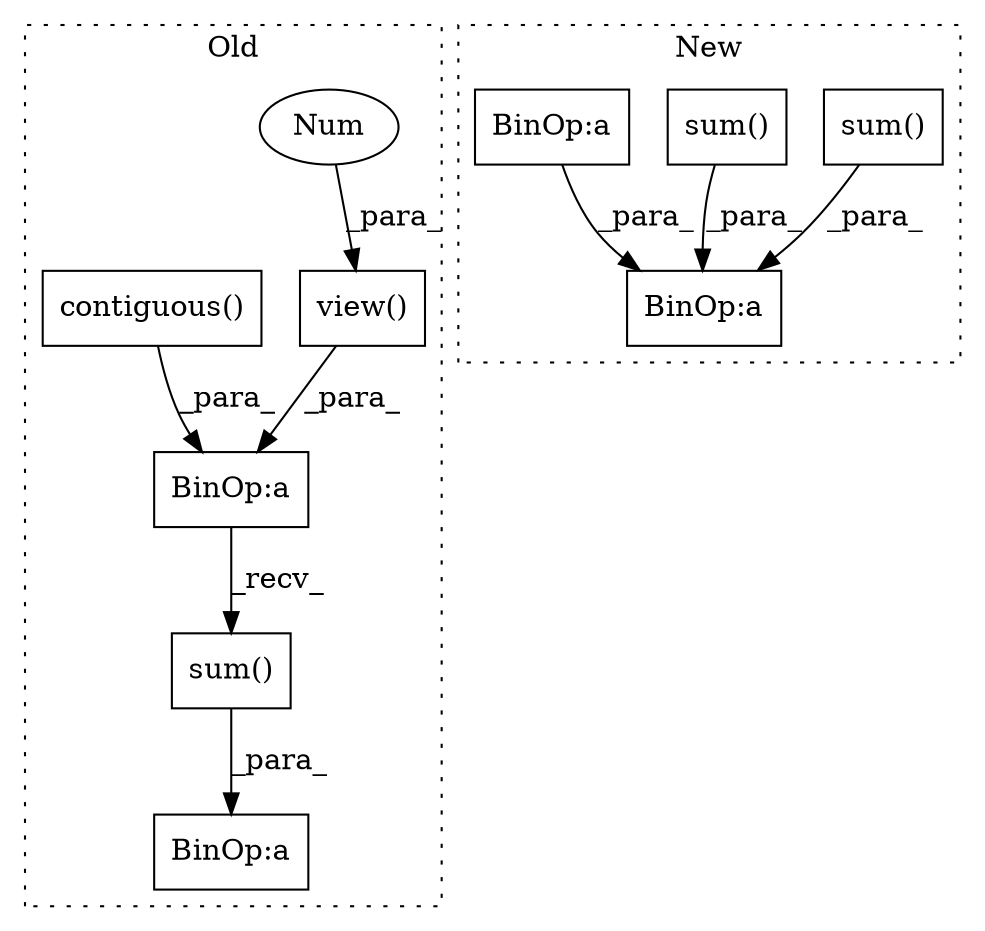 digraph G {
subgraph cluster0 {
1 [label="view()" a="75" s="467,494" l="25,1" shape="box"];
4 [label="Num" a="76" s="492" l="2" shape="ellipse"];
5 [label="BinOp:a" a="82" s="647" l="1" shape="box"];
8 [label="BinOp:a" a="82" s="583" l="3" shape="box"];
9 [label="sum()" a="75" s="576" l="24" shape="box"];
10 [label="contiguous()" a="75" s="514" l="20" shape="box"];
label = "Old";
style="dotted";
}
subgraph cluster1 {
2 [label="sum()" a="75" s="534,557" l="10,13" shape="box"];
3 [label="BinOp:a" a="82" s="718" l="9" shape="box"];
6 [label="sum()" a="75" s="638,665" l="10,13" shape="box"];
7 [label="BinOp:a" a="82" s="600" l="1" shape="box"];
label = "New";
style="dotted";
}
1 -> 8 [label="_para_"];
2 -> 3 [label="_para_"];
4 -> 1 [label="_para_"];
6 -> 3 [label="_para_"];
7 -> 3 [label="_para_"];
8 -> 9 [label="_recv_"];
9 -> 5 [label="_para_"];
10 -> 8 [label="_para_"];
}